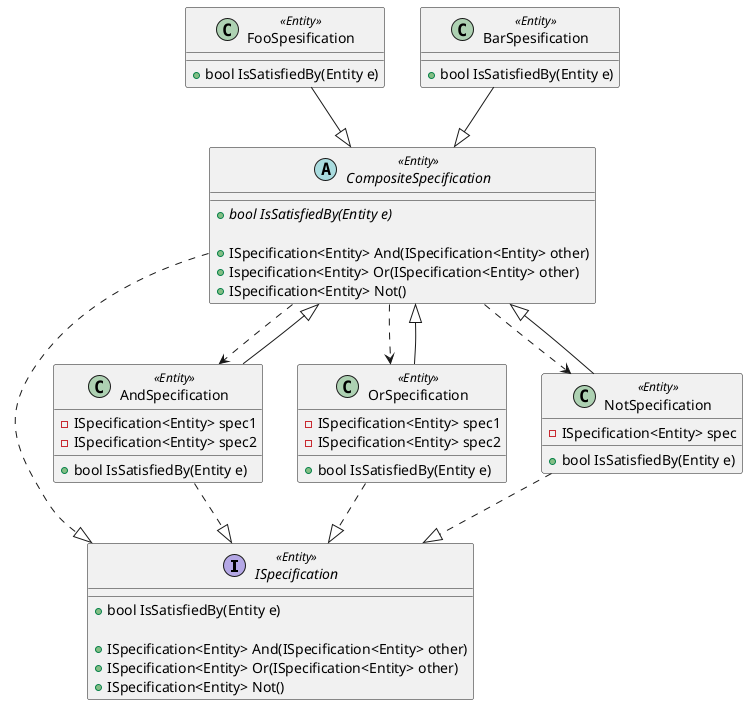@startuml a
interface ISpecification<<Entity>> {
    +bool IsSatisfiedBy(Entity e)

    +ISpecification<Entity> And(ISpecification<Entity> other)
    +ISpecification<Entity> Or(ISpecification<Entity> other)
    +ISpecification<Entity> Not()
}

abstract CompositeSpecification<<Entity>> {
    +{abstract} bool IsSatisfiedBy(Entity e)

    +ISpecification<Entity> And(ISpecification<Entity> other)
    +Ispecification<Entity> Or(ISpecification<Entity> other)
    +ISpecification<Entity> Not()
}

class AndSpecification<<Entity>> {
    -ISpecification<Entity> spec1
    -ISpecification<Entity> spec2

    +bool IsSatisfiedBy(Entity e)
}

class OrSpecification<<Entity>> {
    -ISpecification<Entity> spec1
    -ISpecification<Entity> spec2

    +bool IsSatisfiedBy(Entity e)
}

class NotSpecification<<Entity>> {
    -ISpecification<Entity> spec
    
    +bool IsSatisfiedBy(Entity e)
}

class FooSpesification<<Entity>> {
    +bool IsSatisfiedBy(Entity e)
}

class BarSpesification<<Entity>> {
    +bool IsSatisfiedBy(Entity e)
}

CompositeSpecification ..|> ISpecification
CompositeSpecification ..> AndSpecification
CompositeSpecification ..> OrSpecification
CompositeSpecification ..> NotSpecification

AndSpecification --|> CompositeSpecification
AndSpecification ..|> ISpecification

OrSpecification --|> CompositeSpecification
OrSpecification ..|> ISpecification

NotSpecification --|> CompositeSpecification
NotSpecification ..|> ISpecification

FooSpesification --|> CompositeSpecification
BarSpesification --|> CompositeSpecification
@enduml
